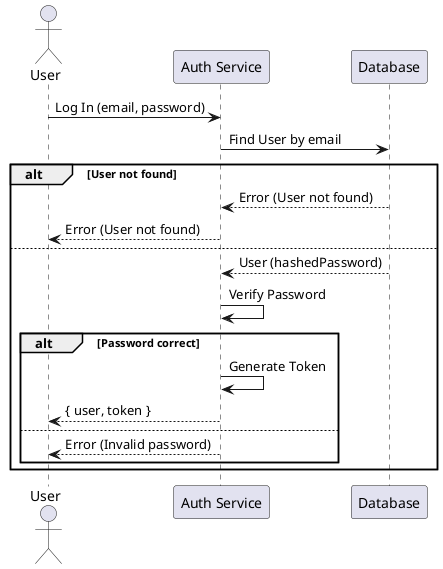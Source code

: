 @startuml
actor User
participant "Auth Service" as Auth
participant "Database" as DB

User -> Auth: Log In (email, password)
Auth -> DB: Find User by email
alt User not found
    DB --> Auth: Error (User not found)
    Auth --> User: Error (User not found)
else
    DB --> Auth: User (hashedPassword)
    Auth -> Auth: Verify Password
    alt Password correct
        Auth -> Auth: Generate Token
        Auth --> User: { user, token }
    else
        Auth --> User: Error (Invalid password)
    end
end
@enduml

